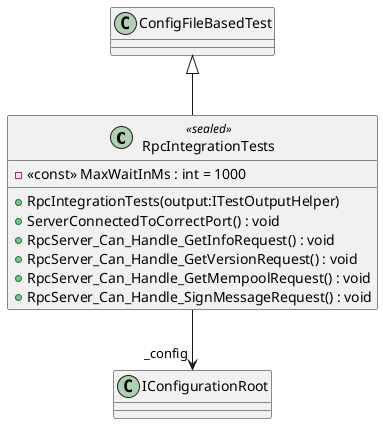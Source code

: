@startuml
class RpcIntegrationTests <<sealed>> {
    - <<const>> MaxWaitInMs : int = 1000
    + RpcIntegrationTests(output:ITestOutputHelper)
    + ServerConnectedToCorrectPort() : void
    + RpcServer_Can_Handle_GetInfoRequest() : void
    + RpcServer_Can_Handle_GetVersionRequest() : void
    + RpcServer_Can_Handle_GetMempoolRequest() : void
    + RpcServer_Can_Handle_SignMessageRequest() : void
}
ConfigFileBasedTest <|-- RpcIntegrationTests
RpcIntegrationTests --> "_config" IConfigurationRoot
@enduml
